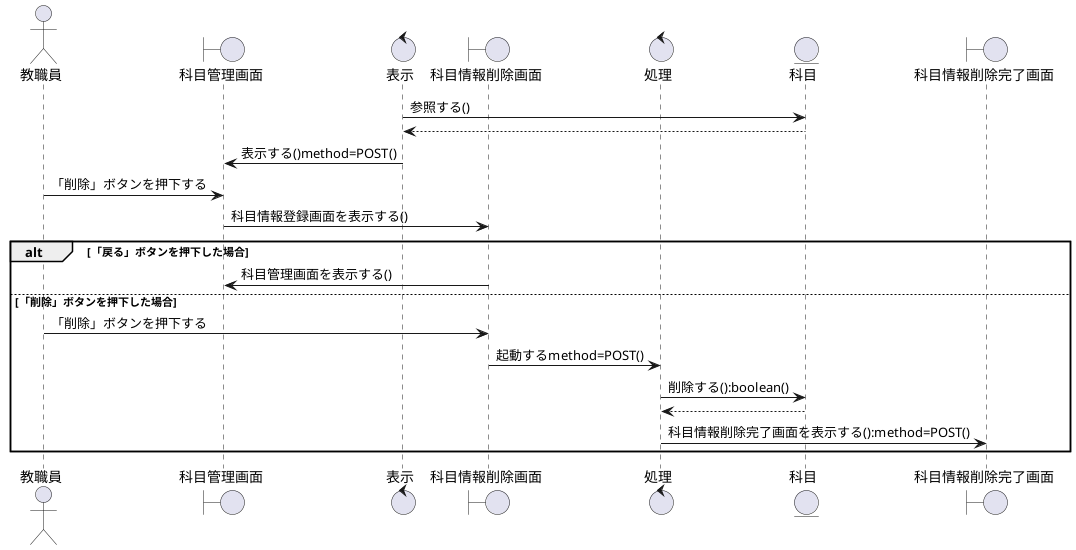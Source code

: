 @startuml シーケンス_科目登録

actor    "教職員"              as User
boundary "科目管理画面"         as b1
control  "表示"                as c1
boundary "科目情報削除画面"     as b2
control  "処理"                as c2
entity   "科目"                as e1
boundary "科目情報削除完了画面" as b3


'シーケンスの流れ
c1   -> e1:参照する()
e1  --> c1
c1   -> b1:表示する()method=POST()
User -> b1:「削除」ボタンを押下する
b1   -> b2:科目情報登録画面を表示する()

alt 「戻る」ボタンを押下した場合
	b2   -> b1:科目管理画面を表示する()
else 「削除」ボタンを押下した場合
	User -> b2:「削除」ボタンを押下する
	b2   -> c2:起動するmethod=POST()
	c2   -> e1:削除する():boolean()
	c2  <-- e1
	c2   -> b3:科目情報削除完了画面を表示する():method=POST()
end

@enduml